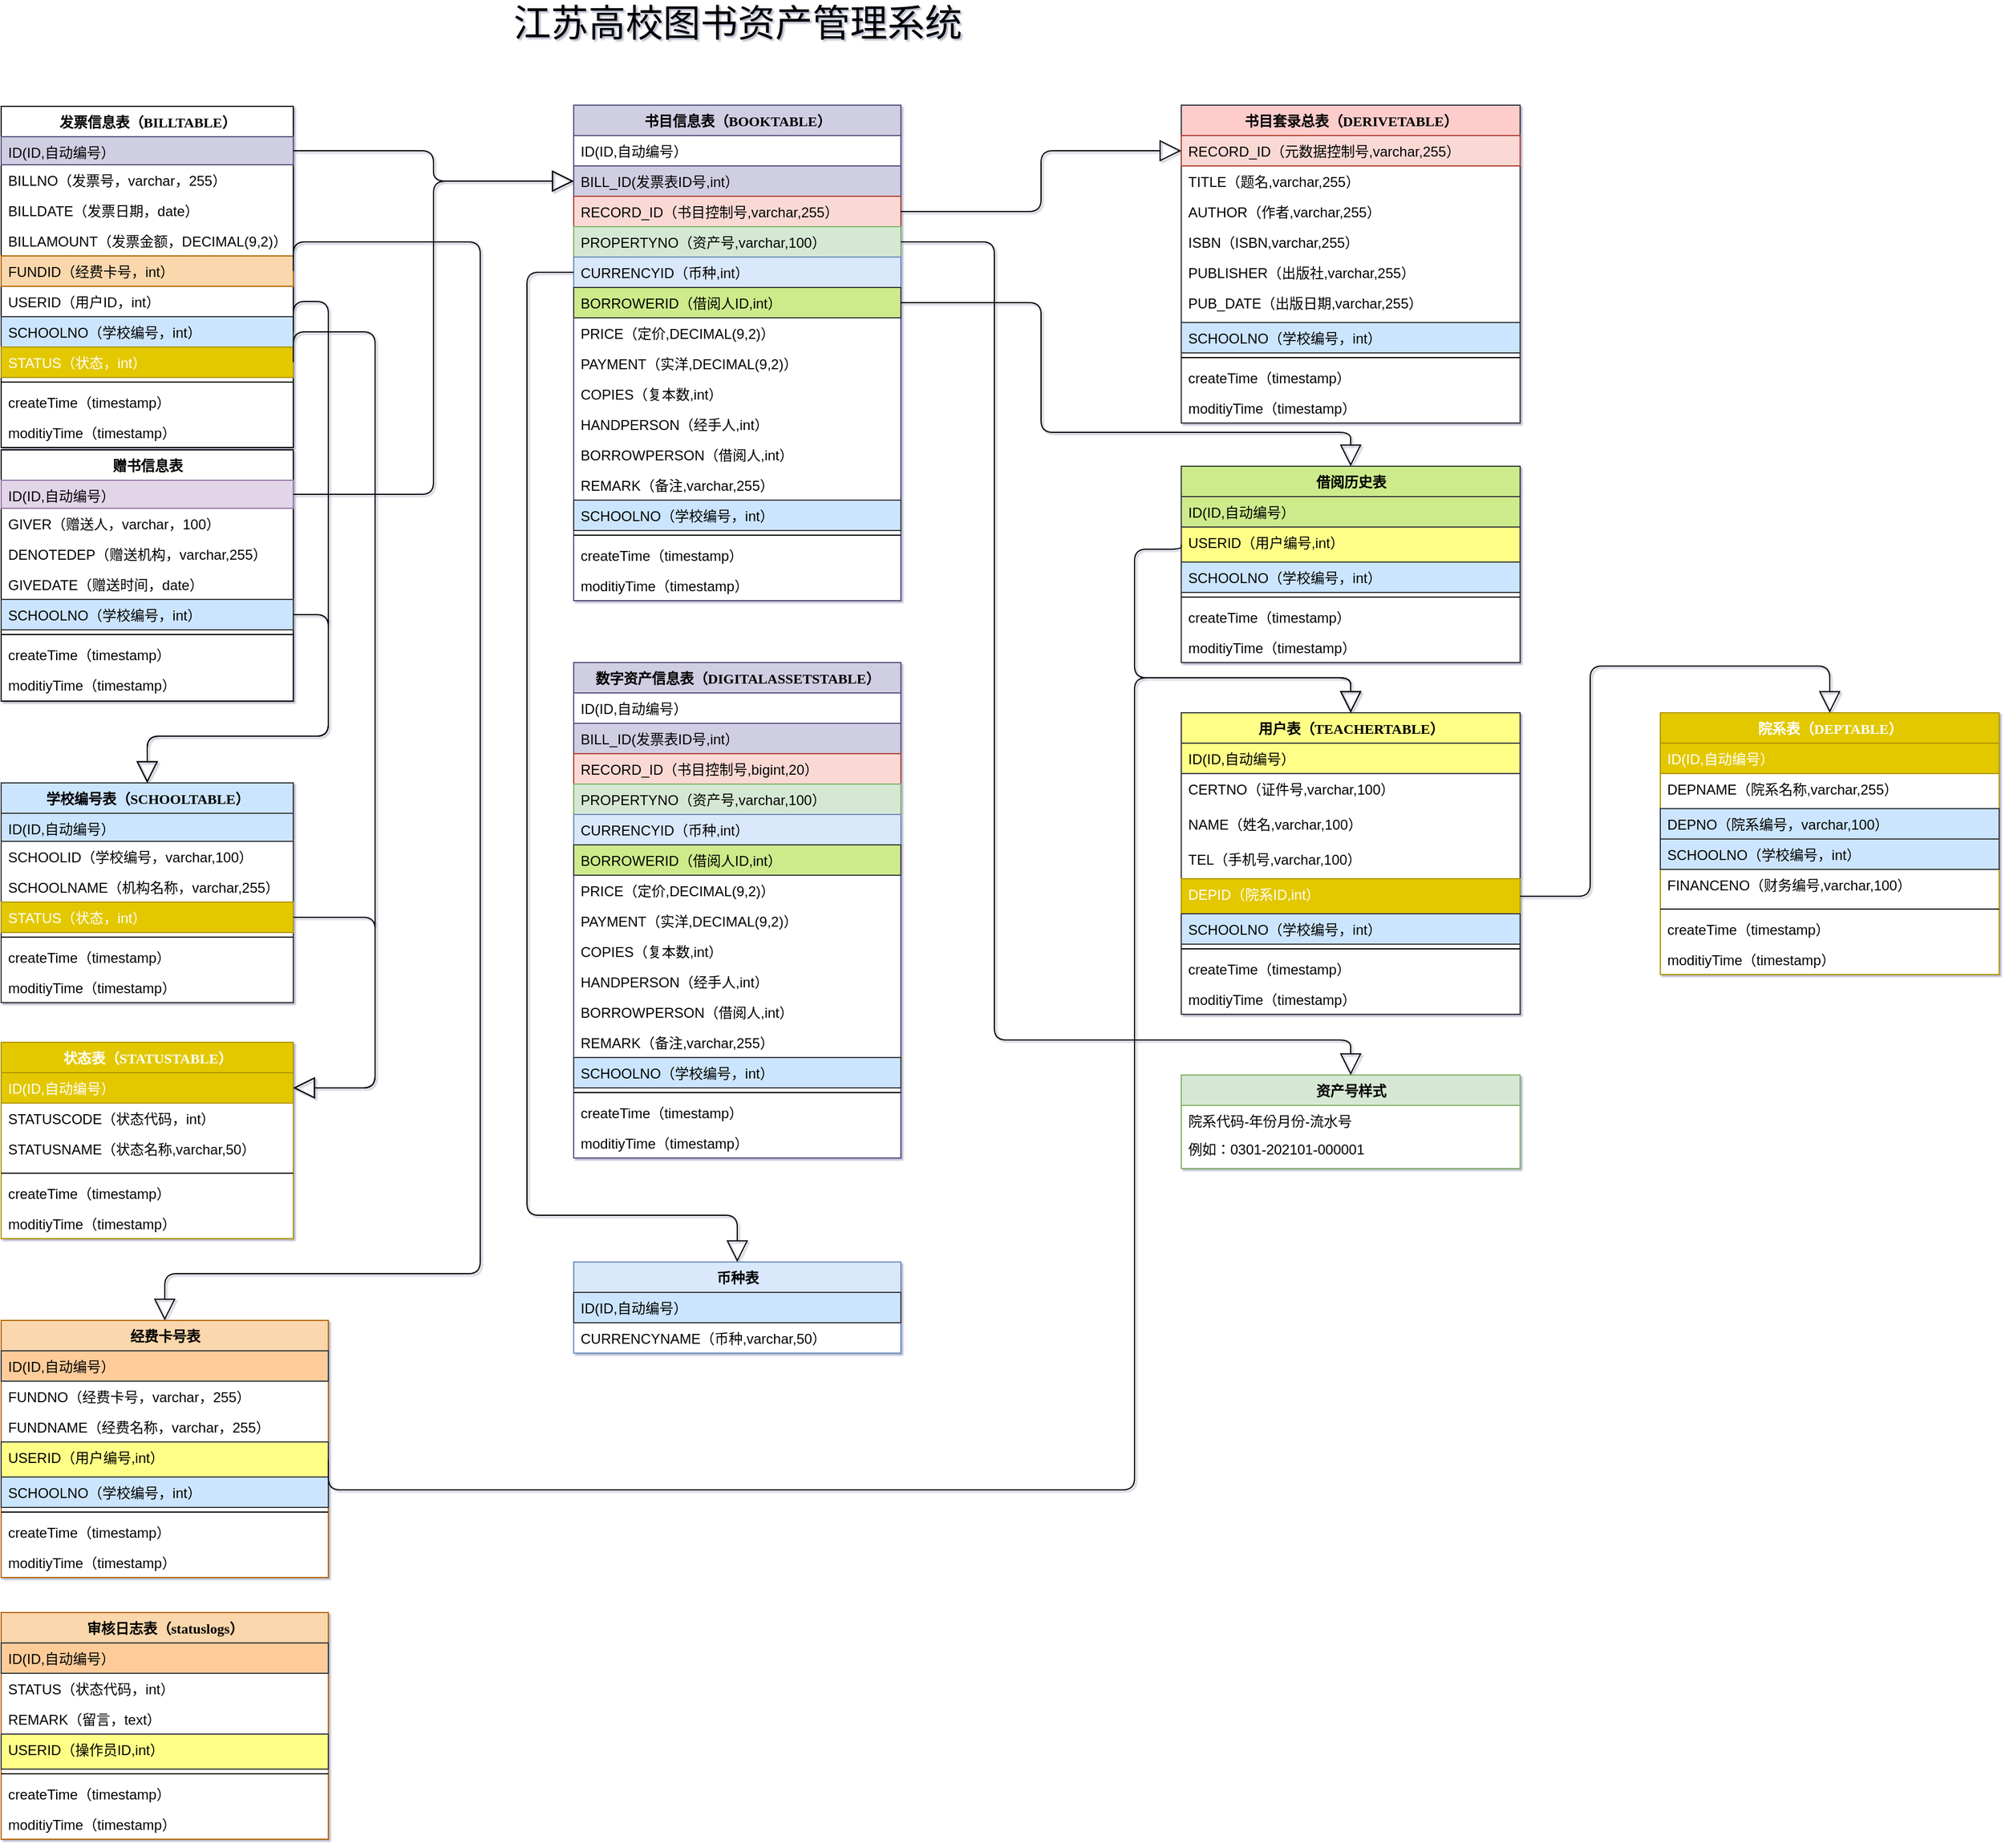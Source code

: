 <mxfile version="14.2.9" type="github">
  <diagram name="Page-1" id="9f46799a-70d6-7492-0946-bef42562c5a5">
    <mxGraphModel dx="1278" dy="579" grid="1" gridSize="10" guides="1" tooltips="1" connect="1" arrows="1" fold="1" page="1" pageScale="1" pageWidth="400" pageHeight="1100" background="#ffffff" math="0" shadow="1">
      <root>
        <mxCell id="0" />
        <mxCell id="1" parent="0" />
        <mxCell id="78961159f06e98e8-17" value="发票信息表（BILLTABLE）" style="swimlane;html=1;fontStyle=1;align=center;verticalAlign=top;childLayout=stackLayout;horizontal=1;startSize=26;horizontalStack=0;resizeParent=1;resizeLast=0;collapsible=1;marginBottom=0;swimlaneFillColor=#ffffff;shadow=0;comic=0;labelBackgroundColor=none;strokeWidth=1;fontFamily=Verdana;fontSize=12;" parent="1" vertex="1">
          <mxGeometry x="160" y="201" width="250" height="292" as="geometry" />
        </mxCell>
        <mxCell id="78961159f06e98e8-21" value="ID(ID,自动编号）" style="text;html=1;strokeColor=#56517e;fillColor=#d0cee2;align=left;verticalAlign=top;spacingLeft=4;spacingRight=4;whiteSpace=wrap;overflow=hidden;rotatable=0;points=[[0,0.5],[1,0.5]];portConstraint=eastwest;" parent="78961159f06e98e8-17" vertex="1">
          <mxGeometry y="26" width="250" height="24" as="geometry" />
        </mxCell>
        <mxCell id="78961159f06e98e8-25" value="BILLNO（发票号，varchar，255）" style="text;html=1;align=left;verticalAlign=top;spacingLeft=4;spacingRight=4;whiteSpace=wrap;overflow=hidden;rotatable=0;points=[[0,0.5],[1,0.5]];portConstraint=eastwest;" parent="78961159f06e98e8-17" vertex="1">
          <mxGeometry y="50" width="250" height="26" as="geometry" />
        </mxCell>
        <mxCell id="78961159f06e98e8-26" value="BILLDATE（发票日期，date）" style="text;html=1;strokeColor=none;fillColor=none;align=left;verticalAlign=top;spacingLeft=4;spacingRight=4;whiteSpace=wrap;overflow=hidden;rotatable=0;points=[[0,0.5],[1,0.5]];portConstraint=eastwest;" parent="78961159f06e98e8-17" vertex="1">
          <mxGeometry y="76" width="250" height="26" as="geometry" />
        </mxCell>
        <mxCell id="L_gL5fJIsvc0Z-g2lCKV-1" value="BILLAMOUNT（发票金额，DECIMAL(9,2)）" style="text;html=1;strokeColor=none;fillColor=none;align=left;verticalAlign=top;spacingLeft=4;spacingRight=4;whiteSpace=wrap;overflow=hidden;rotatable=0;points=[[0,0.5],[1,0.5]];portConstraint=eastwest;" vertex="1" parent="78961159f06e98e8-17">
          <mxGeometry y="102" width="250" height="26" as="geometry" />
        </mxCell>
        <mxCell id="78961159f06e98e8-24" value="FUNDID（经费卡号，int）" style="text;html=1;strokeColor=#b46504;fillColor=#fad7ac;align=left;verticalAlign=top;spacingLeft=4;spacingRight=4;whiteSpace=wrap;overflow=hidden;rotatable=0;points=[[0,0.5],[1,0.5]];portConstraint=eastwest;" parent="78961159f06e98e8-17" vertex="1">
          <mxGeometry y="128" width="250" height="26" as="geometry" />
        </mxCell>
        <mxCell id="ig7GmsLrZiSCmSus0x5H-8" value="USERID（用户ID，int）" style="text;html=1;strokeColor=none;fillColor=none;align=left;verticalAlign=top;spacingLeft=4;spacingRight=4;whiteSpace=wrap;overflow=hidden;rotatable=0;points=[[0,0.5],[1,0.5]];portConstraint=eastwest;" parent="78961159f06e98e8-17" vertex="1">
          <mxGeometry y="154" width="250" height="26" as="geometry" />
        </mxCell>
        <mxCell id="ig7GmsLrZiSCmSus0x5H-9" value="SCHOOLNO（学校编号，int）" style="text;html=1;strokeColor=#36393d;fillColor=#cce5ff;align=left;verticalAlign=top;spacingLeft=4;spacingRight=4;whiteSpace=wrap;overflow=hidden;rotatable=0;points=[[0,0.5],[1,0.5]];portConstraint=eastwest;" parent="78961159f06e98e8-17" vertex="1">
          <mxGeometry y="180" width="250" height="26" as="geometry" />
        </mxCell>
        <mxCell id="k7EIBzekK6eVn-YPp8g2-135" value="STATUS（状态，int）" style="text;html=1;align=left;verticalAlign=top;spacingLeft=4;spacingRight=4;whiteSpace=wrap;overflow=hidden;rotatable=0;points=[[0,0.5],[1,0.5]];portConstraint=eastwest;fillColor=#e3c800;strokeColor=#B09500;fontColor=#ffffff;" parent="78961159f06e98e8-17" vertex="1">
          <mxGeometry y="206" width="250" height="26" as="geometry" />
        </mxCell>
        <mxCell id="78961159f06e98e8-19" value="" style="line;html=1;strokeWidth=1;fillColor=none;align=left;verticalAlign=middle;spacingTop=-1;spacingLeft=3;spacingRight=3;rotatable=0;labelPosition=right;points=[];portConstraint=eastwest;" parent="78961159f06e98e8-17" vertex="1">
          <mxGeometry y="232" width="250" height="8" as="geometry" />
        </mxCell>
        <mxCell id="78961159f06e98e8-20" value="createTime（timestamp）" style="text;html=1;strokeColor=none;fillColor=none;align=left;verticalAlign=top;spacingLeft=4;spacingRight=4;whiteSpace=wrap;overflow=hidden;rotatable=0;points=[[0,0.5],[1,0.5]];portConstraint=eastwest;" parent="78961159f06e98e8-17" vertex="1">
          <mxGeometry y="240" width="250" height="26" as="geometry" />
        </mxCell>
        <mxCell id="78961159f06e98e8-27" value="moditiyTime（timestamp）" style="text;html=1;strokeColor=none;fillColor=none;align=left;verticalAlign=top;spacingLeft=4;spacingRight=4;whiteSpace=wrap;overflow=hidden;rotatable=0;points=[[0,0.5],[1,0.5]];portConstraint=eastwest;" parent="78961159f06e98e8-17" vertex="1">
          <mxGeometry y="266" width="250" height="26" as="geometry" />
        </mxCell>
        <mxCell id="78961159f06e98e8-30" value="经费卡号表" style="swimlane;html=1;fontStyle=1;align=center;verticalAlign=top;childLayout=stackLayout;horizontal=1;startSize=26;horizontalStack=0;resizeParent=1;resizeLast=0;collapsible=1;marginBottom=0;swimlaneFillColor=#ffffff;shadow=0;comic=0;labelBackgroundColor=none;strokeWidth=1;fillColor=#fad7ac;fontFamily=Verdana;fontSize=12;strokeColor=#b46504;" parent="1" vertex="1">
          <mxGeometry x="160" y="1240" width="280" height="220" as="geometry" />
        </mxCell>
        <mxCell id="78961159f06e98e8-31" value="ID(ID,自动编号）" style="text;html=1;strokeColor=#36393d;fillColor=#ffcc99;align=left;verticalAlign=top;spacingLeft=4;spacingRight=4;whiteSpace=wrap;overflow=hidden;rotatable=0;points=[[0,0.5],[1,0.5]];portConstraint=eastwest;" parent="78961159f06e98e8-30" vertex="1">
          <mxGeometry y="26" width="280" height="26" as="geometry" />
        </mxCell>
        <mxCell id="78961159f06e98e8-33" value="FUNDNO（经费卡号，varchar，255）" style="text;html=1;strokeColor=none;fillColor=none;align=left;verticalAlign=top;spacingLeft=4;spacingRight=4;whiteSpace=wrap;overflow=hidden;rotatable=0;points=[[0,0.5],[1,0.5]];portConstraint=eastwest;" parent="78961159f06e98e8-30" vertex="1">
          <mxGeometry y="52" width="280" height="26" as="geometry" />
        </mxCell>
        <mxCell id="78961159f06e98e8-34" value="FUNDNAME（经费名称，varchar，255）" style="text;html=1;strokeColor=none;fillColor=none;align=left;verticalAlign=top;spacingLeft=4;spacingRight=4;whiteSpace=wrap;overflow=hidden;rotatable=0;points=[[0,0.5],[1,0.5]];portConstraint=eastwest;" parent="78961159f06e98e8-30" vertex="1">
          <mxGeometry y="78" width="280" height="26" as="geometry" />
        </mxCell>
        <mxCell id="k7EIBzekK6eVn-YPp8g2-124" value="USERID（用户编号,int）" style="text;html=1;strokeColor=#36393d;fillColor=#ffff88;align=left;verticalAlign=top;spacingLeft=4;spacingRight=4;whiteSpace=wrap;overflow=hidden;rotatable=0;points=[[0,0.5],[1,0.5]];portConstraint=eastwest;" parent="78961159f06e98e8-30" vertex="1">
          <mxGeometry y="104" width="280" height="30" as="geometry" />
        </mxCell>
        <mxCell id="ig7GmsLrZiSCmSus0x5H-10" value="SCHOOLNO（学校编号，int）" style="text;html=1;strokeColor=#36393d;fillColor=#cce5ff;align=left;verticalAlign=top;spacingLeft=4;spacingRight=4;whiteSpace=wrap;overflow=hidden;rotatable=0;points=[[0,0.5],[1,0.5]];portConstraint=eastwest;" parent="78961159f06e98e8-30" vertex="1">
          <mxGeometry y="134" width="280" height="26" as="geometry" />
        </mxCell>
        <mxCell id="78961159f06e98e8-38" value="" style="line;html=1;strokeWidth=1;fillColor=none;align=left;verticalAlign=middle;spacingTop=-1;spacingLeft=3;spacingRight=3;rotatable=0;labelPosition=right;points=[];portConstraint=eastwest;" parent="78961159f06e98e8-30" vertex="1">
          <mxGeometry y="160" width="280" height="8" as="geometry" />
        </mxCell>
        <mxCell id="78961159f06e98e8-40" value="createTime（timestamp）" style="text;html=1;strokeColor=none;fillColor=none;align=left;verticalAlign=top;spacingLeft=4;spacingRight=4;whiteSpace=wrap;overflow=hidden;rotatable=0;points=[[0,0.5],[1,0.5]];portConstraint=eastwest;" parent="78961159f06e98e8-30" vertex="1">
          <mxGeometry y="168" width="280" height="26" as="geometry" />
        </mxCell>
        <mxCell id="78961159f06e98e8-42" value="moditiyTime（timestamp）" style="text;html=1;strokeColor=none;fillColor=none;align=left;verticalAlign=top;spacingLeft=4;spacingRight=4;whiteSpace=wrap;overflow=hidden;rotatable=0;points=[[0,0.5],[1,0.5]];portConstraint=eastwest;" parent="78961159f06e98e8-30" vertex="1">
          <mxGeometry y="194" width="280" height="26" as="geometry" />
        </mxCell>
        <mxCell id="78961159f06e98e8-43" value="书目信息表（BOOKTABLE）" style="swimlane;html=1;fontStyle=1;align=center;verticalAlign=top;childLayout=stackLayout;horizontal=1;startSize=26;horizontalStack=0;resizeParent=1;resizeLast=0;collapsible=1;marginBottom=0;swimlaneFillColor=#ffffff;shadow=0;comic=0;labelBackgroundColor=none;strokeWidth=1;fillColor=#d0cee2;fontFamily=Verdana;fontSize=12;strokeColor=#56517e;" parent="1" vertex="1">
          <mxGeometry x="650" y="200" width="280" height="424" as="geometry" />
        </mxCell>
        <mxCell id="k7EIBzekK6eVn-YPp8g2-1" value="ID(ID,自动编号）" style="text;html=1;strokeColor=none;fillColor=none;align=left;verticalAlign=top;spacingLeft=4;spacingRight=4;whiteSpace=wrap;overflow=hidden;rotatable=0;points=[[0,0.5],[1,0.5]];portConstraint=eastwest;" parent="78961159f06e98e8-43" vertex="1">
          <mxGeometry y="26" width="280" height="26" as="geometry" />
        </mxCell>
        <mxCell id="k7EIBzekK6eVn-YPp8g2-15" value="BILL_ID(发票表ID号,int）" style="text;html=1;strokeColor=#56517e;fillColor=#d0cee2;align=left;verticalAlign=top;spacingLeft=4;spacingRight=4;whiteSpace=wrap;overflow=hidden;rotatable=0;points=[[0,0.5],[1,0.5]];portConstraint=eastwest;" parent="78961159f06e98e8-43" vertex="1">
          <mxGeometry y="52" width="280" height="26" as="geometry" />
        </mxCell>
        <mxCell id="78961159f06e98e8-45" value="RECORD_ID（书目控制号,varchar,255）" style="text;html=1;strokeColor=#ae4132;fillColor=#fad9d5;align=left;verticalAlign=top;spacingLeft=4;spacingRight=4;whiteSpace=wrap;overflow=hidden;rotatable=0;points=[[0,0.5],[1,0.5]];portConstraint=eastwest;" parent="78961159f06e98e8-43" vertex="1">
          <mxGeometry y="78" width="280" height="26" as="geometry" />
        </mxCell>
        <mxCell id="78961159f06e98e8-49" value="PROPERTYNO（资产号,varchar,100）" style="text;html=1;strokeColor=#82b366;fillColor=#d5e8d4;align=left;verticalAlign=top;spacingLeft=4;spacingRight=4;whiteSpace=wrap;overflow=hidden;rotatable=0;points=[[0,0.5],[1,0.5]];portConstraint=eastwest;" parent="78961159f06e98e8-43" vertex="1">
          <mxGeometry y="104" width="280" height="26" as="geometry" />
        </mxCell>
        <mxCell id="78961159f06e98e8-50" value="CURRENCYID（币种,int）" style="text;html=1;strokeColor=#6c8ebf;fillColor=#dae8fc;align=left;verticalAlign=top;spacingLeft=4;spacingRight=4;whiteSpace=wrap;overflow=hidden;rotatable=0;points=[[0,0.5],[1,0.5]];portConstraint=eastwest;" parent="78961159f06e98e8-43" vertex="1">
          <mxGeometry y="130" width="280" height="26" as="geometry" />
        </mxCell>
        <mxCell id="k7EIBzekK6eVn-YPp8g2-63" value="BORROWERID（借阅人ID,int）" style="text;html=1;strokeColor=#36393d;fillColor=#cdeb8b;align=left;verticalAlign=top;spacingLeft=4;spacingRight=4;whiteSpace=wrap;overflow=hidden;rotatable=0;points=[[0,0.5],[1,0.5]];portConstraint=eastwest;" parent="78961159f06e98e8-43" vertex="1">
          <mxGeometry y="156" width="280" height="26" as="geometry" />
        </mxCell>
        <mxCell id="k7EIBzekK6eVn-YPp8g2-62" value="PRICE（定价,DECIMAL(9,2)）" style="text;html=1;strokeColor=none;fillColor=none;align=left;verticalAlign=top;spacingLeft=4;spacingRight=4;whiteSpace=wrap;overflow=hidden;rotatable=0;points=[[0,0.5],[1,0.5]];portConstraint=eastwest;" parent="78961159f06e98e8-43" vertex="1">
          <mxGeometry y="182" width="280" height="26" as="geometry" />
        </mxCell>
        <mxCell id="k7EIBzekK6eVn-YPp8g2-14" value="PAYMENT（实洋,DECIMAL(9,2)）" style="text;html=1;strokeColor=none;fillColor=none;align=left;verticalAlign=top;spacingLeft=4;spacingRight=4;whiteSpace=wrap;overflow=hidden;rotatable=0;points=[[0,0.5],[1,0.5]];portConstraint=eastwest;" parent="78961159f06e98e8-43" vertex="1">
          <mxGeometry y="208" width="280" height="26" as="geometry" />
        </mxCell>
        <mxCell id="k7EIBzekK6eVn-YPp8g2-33" value="COPIES（复本数,int）" style="text;html=1;strokeColor=none;fillColor=none;align=left;verticalAlign=top;spacingLeft=4;spacingRight=4;whiteSpace=wrap;overflow=hidden;rotatable=0;points=[[0,0.5],[1,0.5]];portConstraint=eastwest;" parent="78961159f06e98e8-43" vertex="1">
          <mxGeometry y="234" width="280" height="26" as="geometry" />
        </mxCell>
        <mxCell id="k7EIBzekK6eVn-YPp8g2-32" value="HANDPERSON（经手人,int）" style="text;html=1;strokeColor=none;fillColor=none;align=left;verticalAlign=top;spacingLeft=4;spacingRight=4;whiteSpace=wrap;overflow=hidden;rotatable=0;points=[[0,0.5],[1,0.5]];portConstraint=eastwest;" parent="78961159f06e98e8-43" vertex="1">
          <mxGeometry y="260" width="280" height="26" as="geometry" />
        </mxCell>
        <mxCell id="k7EIBzekK6eVn-YPp8g2-34" value="BORROWPERSON（借阅人,int）" style="text;html=1;strokeColor=none;fillColor=none;align=left;verticalAlign=top;spacingLeft=4;spacingRight=4;whiteSpace=wrap;overflow=hidden;rotatable=0;points=[[0,0.5],[1,0.5]];portConstraint=eastwest;" parent="78961159f06e98e8-43" vertex="1">
          <mxGeometry y="286" width="280" height="26" as="geometry" />
        </mxCell>
        <mxCell id="k7EIBzekK6eVn-YPp8g2-35" value="REMARK（备注,varchar,255）" style="text;html=1;strokeColor=none;fillColor=none;align=left;verticalAlign=top;spacingLeft=4;spacingRight=4;whiteSpace=wrap;overflow=hidden;rotatable=0;points=[[0,0.5],[1,0.5]];portConstraint=eastwest;" parent="78961159f06e98e8-43" vertex="1">
          <mxGeometry y="312" width="280" height="26" as="geometry" />
        </mxCell>
        <mxCell id="k7EIBzekK6eVn-YPp8g2-97" value="SCHOOLNO（学校编号，int）" style="text;html=1;strokeColor=#36393d;fillColor=#cce5ff;align=left;verticalAlign=top;spacingLeft=4;spacingRight=4;whiteSpace=wrap;overflow=hidden;rotatable=0;points=[[0,0.5],[1,0.5]];portConstraint=eastwest;" parent="78961159f06e98e8-43" vertex="1">
          <mxGeometry y="338" width="280" height="26" as="geometry" />
        </mxCell>
        <mxCell id="78961159f06e98e8-51" value="" style="line;html=1;strokeWidth=1;fillColor=none;align=left;verticalAlign=middle;spacingTop=-1;spacingLeft=3;spacingRight=3;rotatable=0;labelPosition=right;points=[];portConstraint=eastwest;" parent="78961159f06e98e8-43" vertex="1">
          <mxGeometry y="364" width="280" height="8" as="geometry" />
        </mxCell>
        <mxCell id="k7EIBzekK6eVn-YPp8g2-2" value="createTime（timestamp）" style="text;html=1;strokeColor=none;fillColor=none;align=left;verticalAlign=top;spacingLeft=4;spacingRight=4;whiteSpace=wrap;overflow=hidden;rotatable=0;points=[[0,0.5],[1,0.5]];portConstraint=eastwest;" parent="78961159f06e98e8-43" vertex="1">
          <mxGeometry y="372" width="280" height="26" as="geometry" />
        </mxCell>
        <mxCell id="k7EIBzekK6eVn-YPp8g2-3" value="moditiyTime（timestamp）" style="text;html=1;strokeColor=none;fillColor=none;align=left;verticalAlign=top;spacingLeft=4;spacingRight=4;whiteSpace=wrap;overflow=hidden;rotatable=0;points=[[0,0.5],[1,0.5]];portConstraint=eastwest;" parent="78961159f06e98e8-43" vertex="1">
          <mxGeometry y="398" width="280" height="26" as="geometry" />
        </mxCell>
        <mxCell id="78961159f06e98e8-128" style="edgeStyle=orthogonalEdgeStyle;html=1;labelBackgroundColor=none;startFill=0;startSize=8;endArrow=block;endFill=0;endSize=16;fontFamily=Verdana;fontSize=12;exitX=1;exitY=0.5;exitDx=0;exitDy=0;entryX=0;entryY=0.5;entryDx=0;entryDy=0;" parent="1" source="78961159f06e98e8-21" target="k7EIBzekK6eVn-YPp8g2-15" edge="1">
          <mxGeometry relative="1" as="geometry">
            <Array as="points">
              <mxPoint x="530" y="239" />
              <mxPoint x="530" y="265" />
            </Array>
            <mxPoint x="260" y="843" as="sourcePoint" />
            <mxPoint x="130" y="881" as="targetPoint" />
          </mxGeometry>
        </mxCell>
        <mxCell id="ig7GmsLrZiSCmSus0x5H-1" value="江苏高校图书资产管理系统" style="text;html=1;align=center;verticalAlign=middle;resizable=0;points=[];autosize=1;fontStyle=0;fontSize=32;" parent="1" vertex="1">
          <mxGeometry x="590" y="110" width="400" height="40" as="geometry" />
        </mxCell>
        <mxCell id="ig7GmsLrZiSCmSus0x5H-2" style="edgeStyle=orthogonalEdgeStyle;html=1;labelBackgroundColor=none;startFill=0;startSize=8;endArrow=block;endFill=0;endSize=16;fontFamily=Verdana;fontSize=12;entryX=0.5;entryY=0;entryDx=0;entryDy=0;exitX=1;exitY=0.5;exitDx=0;exitDy=0;" parent="1" source="78961159f06e98e8-24" target="78961159f06e98e8-30" edge="1">
          <mxGeometry relative="1" as="geometry">
            <Array as="points">
              <mxPoint x="410" y="317" />
              <mxPoint x="570" y="317" />
              <mxPoint x="570" y="1200" />
              <mxPoint x="300" y="1200" />
            </Array>
            <mxPoint x="400" y="367" as="sourcePoint" />
            <mxPoint x="850" y="407" as="targetPoint" />
          </mxGeometry>
        </mxCell>
        <mxCell id="k7EIBzekK6eVn-YPp8g2-5" value="资产号样式" style="swimlane;html=1;fontStyle=1;align=center;verticalAlign=top;childLayout=stackLayout;horizontal=1;startSize=26;horizontalStack=0;resizeParent=1;resizeLast=0;collapsible=1;marginBottom=0;swimlaneFillColor=#ffffff;shadow=0;comic=0;labelBackgroundColor=none;strokeWidth=1;fontFamily=Verdana;fontSize=12;strokeColor=#82b366;fillColor=#d5e8d4;" parent="1" vertex="1">
          <mxGeometry x="1170" y="1030" width="290" height="80" as="geometry" />
        </mxCell>
        <mxCell id="k7EIBzekK6eVn-YPp8g2-6" value="院系代码-年份月份-流水号" style="text;html=1;align=left;verticalAlign=top;spacingLeft=4;spacingRight=4;whiteSpace=wrap;overflow=hidden;rotatable=0;points=[[0,0.5],[1,0.5]];portConstraint=eastwest;" parent="k7EIBzekK6eVn-YPp8g2-5" vertex="1">
          <mxGeometry y="26" width="290" height="24" as="geometry" />
        </mxCell>
        <mxCell id="k7EIBzekK6eVn-YPp8g2-8" value="例如：0301-202101-000001" style="text;html=1;strokeColor=none;fillColor=none;align=left;verticalAlign=top;spacingLeft=4;spacingRight=4;whiteSpace=wrap;overflow=hidden;rotatable=0;points=[[0,0.5],[1,0.5]];portConstraint=eastwest;" parent="k7EIBzekK6eVn-YPp8g2-5" vertex="1">
          <mxGeometry y="50" width="290" height="26" as="geometry" />
        </mxCell>
        <mxCell id="78961159f06e98e8-126" style="edgeStyle=orthogonalEdgeStyle;html=1;labelBackgroundColor=none;startFill=0;startSize=8;endArrow=block;endFill=0;endSize=16;fontFamily=Verdana;fontSize=12;exitX=1;exitY=0.5;exitDx=0;exitDy=0;entryX=0.5;entryY=0;entryDx=0;entryDy=0;" parent="1" source="78961159f06e98e8-49" target="k7EIBzekK6eVn-YPp8g2-5" edge="1">
          <mxGeometry relative="1" as="geometry">
            <Array as="points">
              <mxPoint x="1010" y="317" />
              <mxPoint x="1010" y="1000" />
              <mxPoint x="1315" y="1000" />
            </Array>
            <mxPoint x="910" y="599.0" as="sourcePoint" />
            <mxPoint x="860" y="567" as="targetPoint" />
          </mxGeometry>
        </mxCell>
        <mxCell id="k7EIBzekK6eVn-YPp8g2-9" value="币种表" style="swimlane;html=1;fontStyle=1;align=center;verticalAlign=top;childLayout=stackLayout;horizontal=1;startSize=26;horizontalStack=0;resizeParent=1;resizeLast=0;collapsible=1;marginBottom=0;swimlaneFillColor=#ffffff;shadow=0;comic=0;labelBackgroundColor=none;strokeWidth=1;fontFamily=Verdana;fontSize=12;strokeColor=#6c8ebf;fillColor=#dae8fc;" parent="1" vertex="1">
          <mxGeometry x="650" y="1190" width="280" height="78" as="geometry" />
        </mxCell>
        <mxCell id="k7EIBzekK6eVn-YPp8g2-13" value="ID(ID,自动编号）" style="text;html=1;strokeColor=#36393d;fillColor=#cce5ff;align=left;verticalAlign=top;spacingLeft=4;spacingRight=4;whiteSpace=wrap;overflow=hidden;rotatable=0;points=[[0,0.5],[1,0.5]];portConstraint=eastwest;" parent="k7EIBzekK6eVn-YPp8g2-9" vertex="1">
          <mxGeometry y="26" width="280" height="26" as="geometry" />
        </mxCell>
        <mxCell id="k7EIBzekK6eVn-YPp8g2-12" value="CURRENCYNAME（币种,varchar,50）" style="text;html=1;align=left;verticalAlign=top;spacingLeft=4;spacingRight=4;whiteSpace=wrap;overflow=hidden;rotatable=0;points=[[0,0.5],[1,0.5]];portConstraint=eastwest;" parent="k7EIBzekK6eVn-YPp8g2-9" vertex="1">
          <mxGeometry y="52" width="280" height="26" as="geometry" />
        </mxCell>
        <mxCell id="78961159f06e98e8-127" style="edgeStyle=orthogonalEdgeStyle;html=1;labelBackgroundColor=none;startFill=0;startSize=8;endArrow=block;endFill=0;endSize=16;fontFamily=Verdana;fontSize=12;exitX=0;exitY=0.5;exitDx=0;exitDy=0;entryX=0.5;entryY=0;entryDx=0;entryDy=0;" parent="1" source="78961159f06e98e8-50" target="k7EIBzekK6eVn-YPp8g2-9" edge="1">
          <mxGeometry relative="1" as="geometry">
            <mxPoint x="730" y="599" as="sourcePoint" />
            <Array as="points">
              <mxPoint x="610" y="343" />
              <mxPoint x="610" y="1150" />
              <mxPoint x="790" y="1150" />
            </Array>
          </mxGeometry>
        </mxCell>
        <mxCell id="k7EIBzekK6eVn-YPp8g2-17" value="书目套录总表（DERIVETABLE）" style="swimlane;html=1;fontStyle=1;align=center;verticalAlign=top;childLayout=stackLayout;horizontal=1;startSize=26;horizontalStack=0;resizeParent=1;resizeLast=0;collapsible=1;marginBottom=0;swimlaneFillColor=#ffffff;shadow=0;comic=0;labelBackgroundColor=none;strokeWidth=1;fillColor=#ffcccc;fontFamily=Verdana;fontSize=12;strokeColor=#36393d;" parent="1" vertex="1">
          <mxGeometry x="1170" y="200" width="290" height="272" as="geometry" />
        </mxCell>
        <mxCell id="k7EIBzekK6eVn-YPp8g2-38" value="RECORD_ID（元数据控制号,varchar,255）" style="text;html=1;align=left;verticalAlign=top;spacingLeft=4;spacingRight=4;whiteSpace=wrap;overflow=hidden;rotatable=0;points=[[0,0.5],[1,0.5]];portConstraint=eastwest;fillColor=#fad9d5;strokeColor=#ae4132;" parent="k7EIBzekK6eVn-YPp8g2-17" vertex="1">
          <mxGeometry y="26" width="290" height="26" as="geometry" />
        </mxCell>
        <mxCell id="k7EIBzekK6eVn-YPp8g2-46" value="TITLE（题名,varchar,255）" style="text;html=1;align=left;verticalAlign=top;spacingLeft=4;spacingRight=4;whiteSpace=wrap;overflow=hidden;rotatable=0;points=[[0,0.5],[1,0.5]];portConstraint=eastwest;" parent="k7EIBzekK6eVn-YPp8g2-17" vertex="1">
          <mxGeometry y="52" width="290" height="26" as="geometry" />
        </mxCell>
        <mxCell id="k7EIBzekK6eVn-YPp8g2-39" value="AUTHOR（作者,varchar,255）" style="text;html=1;strokeColor=none;fillColor=none;align=left;verticalAlign=top;spacingLeft=4;spacingRight=4;whiteSpace=wrap;overflow=hidden;rotatable=0;points=[[0,0.5],[1,0.5]];portConstraint=eastwest;" parent="k7EIBzekK6eVn-YPp8g2-17" vertex="1">
          <mxGeometry y="78" width="290" height="26" as="geometry" />
        </mxCell>
        <mxCell id="k7EIBzekK6eVn-YPp8g2-40" value="ISBN（ISBN,varchar,255）" style="text;html=1;strokeColor=none;fillColor=none;align=left;verticalAlign=top;spacingLeft=4;spacingRight=4;whiteSpace=wrap;overflow=hidden;rotatable=0;points=[[0,0.5],[1,0.5]];portConstraint=eastwest;" parent="k7EIBzekK6eVn-YPp8g2-17" vertex="1">
          <mxGeometry y="104" width="290" height="26" as="geometry" />
        </mxCell>
        <mxCell id="k7EIBzekK6eVn-YPp8g2-41" value="PUBLISHER（出版社,varchar,255）" style="text;html=1;strokeColor=none;fillColor=none;align=left;verticalAlign=top;spacingLeft=4;spacingRight=4;whiteSpace=wrap;overflow=hidden;rotatable=0;points=[[0,0.5],[1,0.5]];portConstraint=eastwest;" parent="k7EIBzekK6eVn-YPp8g2-17" vertex="1">
          <mxGeometry y="130" width="290" height="26" as="geometry" />
        </mxCell>
        <mxCell id="k7EIBzekK6eVn-YPp8g2-42" value="PUB_DATE（出版日期,varchar,255）" style="text;html=1;strokeColor=none;fillColor=none;align=left;verticalAlign=top;spacingLeft=4;spacingRight=4;whiteSpace=wrap;overflow=hidden;rotatable=0;points=[[0,0.5],[1,0.5]];portConstraint=eastwest;" parent="k7EIBzekK6eVn-YPp8g2-17" vertex="1">
          <mxGeometry y="156" width="290" height="30" as="geometry" />
        </mxCell>
        <mxCell id="k7EIBzekK6eVn-YPp8g2-99" value="SCHOOLNO（学校编号，int）" style="text;html=1;strokeColor=#36393d;fillColor=#cce5ff;align=left;verticalAlign=top;spacingLeft=4;spacingRight=4;whiteSpace=wrap;overflow=hidden;rotatable=0;points=[[0,0.5],[1,0.5]];portConstraint=eastwest;" parent="k7EIBzekK6eVn-YPp8g2-17" vertex="1">
          <mxGeometry y="186" width="290" height="26" as="geometry" />
        </mxCell>
        <mxCell id="k7EIBzekK6eVn-YPp8g2-29" value="" style="line;html=1;strokeWidth=1;fillColor=none;align=left;verticalAlign=middle;spacingTop=-1;spacingLeft=3;spacingRight=3;rotatable=0;labelPosition=right;points=[];portConstraint=eastwest;" parent="k7EIBzekK6eVn-YPp8g2-17" vertex="1">
          <mxGeometry y="212" width="290" height="8" as="geometry" />
        </mxCell>
        <mxCell id="k7EIBzekK6eVn-YPp8g2-30" value="createTime（timestamp）" style="text;html=1;strokeColor=none;fillColor=none;align=left;verticalAlign=top;spacingLeft=4;spacingRight=4;whiteSpace=wrap;overflow=hidden;rotatable=0;points=[[0,0.5],[1,0.5]];portConstraint=eastwest;" parent="k7EIBzekK6eVn-YPp8g2-17" vertex="1">
          <mxGeometry y="220" width="290" height="26" as="geometry" />
        </mxCell>
        <mxCell id="k7EIBzekK6eVn-YPp8g2-31" value="moditiyTime（timestamp）" style="text;html=1;strokeColor=none;fillColor=none;align=left;verticalAlign=top;spacingLeft=4;spacingRight=4;whiteSpace=wrap;overflow=hidden;rotatable=0;points=[[0,0.5],[1,0.5]];portConstraint=eastwest;" parent="k7EIBzekK6eVn-YPp8g2-17" vertex="1">
          <mxGeometry y="246" width="290" height="26" as="geometry" />
        </mxCell>
        <mxCell id="k7EIBzekK6eVn-YPp8g2-47" style="edgeStyle=orthogonalEdgeStyle;html=1;labelBackgroundColor=none;startFill=0;startSize=8;endArrow=block;endFill=0;endSize=16;fontFamily=Verdana;fontSize=12;exitX=1;exitY=0.5;exitDx=0;exitDy=0;" parent="1" source="78961159f06e98e8-45" target="k7EIBzekK6eVn-YPp8g2-38" edge="1">
          <mxGeometry relative="1" as="geometry">
            <Array as="points" />
            <mxPoint x="940" y="290" as="sourcePoint" />
            <mxPoint x="1320" y="291.0" as="targetPoint" />
          </mxGeometry>
        </mxCell>
        <mxCell id="k7EIBzekK6eVn-YPp8g2-65" value="借阅历史表" style="swimlane;html=1;fontStyle=1;align=center;verticalAlign=top;childLayout=stackLayout;horizontal=1;startSize=26;horizontalStack=0;resizeParent=1;resizeLast=0;collapsible=1;marginBottom=0;swimlaneFillColor=#ffffff;shadow=0;comic=0;labelBackgroundColor=none;strokeWidth=1;fillColor=#cdeb8b;fontFamily=Verdana;fontSize=12;strokeColor=#36393d;" parent="1" vertex="1">
          <mxGeometry x="1170" y="509" width="290" height="168" as="geometry" />
        </mxCell>
        <mxCell id="k7EIBzekK6eVn-YPp8g2-75" value="ID(ID,自动编号）" style="text;html=1;strokeColor=#36393d;fillColor=#cdeb8b;align=left;verticalAlign=top;spacingLeft=4;spacingRight=4;whiteSpace=wrap;overflow=hidden;rotatable=0;points=[[0,0.5],[1,0.5]];portConstraint=eastwest;" parent="k7EIBzekK6eVn-YPp8g2-65" vertex="1">
          <mxGeometry y="26" width="290" height="26" as="geometry" />
        </mxCell>
        <mxCell id="k7EIBzekK6eVn-YPp8g2-71" value="USERID（用户编号,int）" style="text;html=1;strokeColor=#36393d;fillColor=#ffff88;align=left;verticalAlign=top;spacingLeft=4;spacingRight=4;whiteSpace=wrap;overflow=hidden;rotatable=0;points=[[0,0.5],[1,0.5]];portConstraint=eastwest;" parent="k7EIBzekK6eVn-YPp8g2-65" vertex="1">
          <mxGeometry y="52" width="290" height="30" as="geometry" />
        </mxCell>
        <mxCell id="k7EIBzekK6eVn-YPp8g2-100" value="SCHOOLNO（学校编号，int）" style="text;html=1;strokeColor=#36393d;fillColor=#cce5ff;align=left;verticalAlign=top;spacingLeft=4;spacingRight=4;whiteSpace=wrap;overflow=hidden;rotatable=0;points=[[0,0.5],[1,0.5]];portConstraint=eastwest;" parent="k7EIBzekK6eVn-YPp8g2-65" vertex="1">
          <mxGeometry y="82" width="290" height="26" as="geometry" />
        </mxCell>
        <mxCell id="k7EIBzekK6eVn-YPp8g2-72" value="" style="line;html=1;strokeWidth=1;fillColor=none;align=left;verticalAlign=middle;spacingTop=-1;spacingLeft=3;spacingRight=3;rotatable=0;labelPosition=right;points=[];portConstraint=eastwest;" parent="k7EIBzekK6eVn-YPp8g2-65" vertex="1">
          <mxGeometry y="108" width="290" height="8" as="geometry" />
        </mxCell>
        <mxCell id="k7EIBzekK6eVn-YPp8g2-73" value="createTime（timestamp）" style="text;html=1;strokeColor=none;fillColor=none;align=left;verticalAlign=top;spacingLeft=4;spacingRight=4;whiteSpace=wrap;overflow=hidden;rotatable=0;points=[[0,0.5],[1,0.5]];portConstraint=eastwest;" parent="k7EIBzekK6eVn-YPp8g2-65" vertex="1">
          <mxGeometry y="116" width="290" height="26" as="geometry" />
        </mxCell>
        <mxCell id="k7EIBzekK6eVn-YPp8g2-74" value="moditiyTime（timestamp）" style="text;html=1;strokeColor=none;fillColor=none;align=left;verticalAlign=top;spacingLeft=4;spacingRight=4;whiteSpace=wrap;overflow=hidden;rotatable=0;points=[[0,0.5],[1,0.5]];portConstraint=eastwest;" parent="k7EIBzekK6eVn-YPp8g2-65" vertex="1">
          <mxGeometry y="142" width="290" height="26" as="geometry" />
        </mxCell>
        <mxCell id="k7EIBzekK6eVn-YPp8g2-76" style="edgeStyle=orthogonalEdgeStyle;html=1;labelBackgroundColor=none;startFill=0;startSize=8;endArrow=block;endFill=0;endSize=16;fontFamily=Verdana;fontSize=12;exitX=1;exitY=0.5;exitDx=0;exitDy=0;entryX=0.5;entryY=0;entryDx=0;entryDy=0;" parent="1" source="k7EIBzekK6eVn-YPp8g2-63" target="k7EIBzekK6eVn-YPp8g2-65" edge="1">
          <mxGeometry relative="1" as="geometry">
            <Array as="points">
              <mxPoint x="1050" y="369" />
              <mxPoint x="1050" y="480" />
              <mxPoint x="1315" y="480" />
            </Array>
            <mxPoint x="940" y="301" as="sourcePoint" />
            <mxPoint x="1180" y="249.059" as="targetPoint" />
          </mxGeometry>
        </mxCell>
        <mxCell id="k7EIBzekK6eVn-YPp8g2-77" value="用户表（TEACHERTABLE）" style="swimlane;html=1;fontStyle=1;align=center;verticalAlign=top;childLayout=stackLayout;horizontal=1;startSize=26;horizontalStack=0;resizeParent=1;resizeLast=0;collapsible=1;marginBottom=0;swimlaneFillColor=#ffffff;shadow=0;comic=0;labelBackgroundColor=none;strokeWidth=1;fillColor=#ffff88;fontFamily=Verdana;fontSize=12;strokeColor=#36393d;" parent="1" vertex="1">
          <mxGeometry x="1170" y="720" width="290" height="258" as="geometry" />
        </mxCell>
        <mxCell id="k7EIBzekK6eVn-YPp8g2-78" value="ID(ID,自动编号）" style="text;html=1;strokeColor=#36393d;fillColor=#ffff88;align=left;verticalAlign=top;spacingLeft=4;spacingRight=4;whiteSpace=wrap;overflow=hidden;rotatable=0;points=[[0,0.5],[1,0.5]];portConstraint=eastwest;" parent="k7EIBzekK6eVn-YPp8g2-77" vertex="1">
          <mxGeometry y="26" width="290" height="26" as="geometry" />
        </mxCell>
        <mxCell id="k7EIBzekK6eVn-YPp8g2-79" value="CERTNO（证件号,varchar,100）" style="text;html=1;strokeColor=none;fillColor=none;align=left;verticalAlign=top;spacingLeft=4;spacingRight=4;whiteSpace=wrap;overflow=hidden;rotatable=0;points=[[0,0.5],[1,0.5]];portConstraint=eastwest;" parent="k7EIBzekK6eVn-YPp8g2-77" vertex="1">
          <mxGeometry y="52" width="290" height="30" as="geometry" />
        </mxCell>
        <mxCell id="k7EIBzekK6eVn-YPp8g2-84" value="NAME（姓名,varchar,100）" style="text;html=1;strokeColor=none;fillColor=none;align=left;verticalAlign=top;spacingLeft=4;spacingRight=4;whiteSpace=wrap;overflow=hidden;rotatable=0;points=[[0,0.5],[1,0.5]];portConstraint=eastwest;" parent="k7EIBzekK6eVn-YPp8g2-77" vertex="1">
          <mxGeometry y="82" width="290" height="30" as="geometry" />
        </mxCell>
        <mxCell id="k7EIBzekK6eVn-YPp8g2-123" value="TEL（手机号,varchar,100）" style="text;html=1;strokeColor=none;fillColor=none;align=left;verticalAlign=top;spacingLeft=4;spacingRight=4;whiteSpace=wrap;overflow=hidden;rotatable=0;points=[[0,0.5],[1,0.5]];portConstraint=eastwest;" parent="k7EIBzekK6eVn-YPp8g2-77" vertex="1">
          <mxGeometry y="112" width="290" height="30" as="geometry" />
        </mxCell>
        <mxCell id="k7EIBzekK6eVn-YPp8g2-121" value="DEPID（院系ID,int）" style="text;html=1;strokeColor=#B09500;fillColor=#e3c800;align=left;verticalAlign=top;spacingLeft=4;spacingRight=4;whiteSpace=wrap;overflow=hidden;rotatable=0;points=[[0,0.5],[1,0.5]];portConstraint=eastwest;fontColor=#ffffff;" parent="k7EIBzekK6eVn-YPp8g2-77" vertex="1">
          <mxGeometry y="142" width="290" height="30" as="geometry" />
        </mxCell>
        <mxCell id="k7EIBzekK6eVn-YPp8g2-101" value="SCHOOLNO（学校编号，int）" style="text;html=1;strokeColor=#36393d;fillColor=#cce5ff;align=left;verticalAlign=top;spacingLeft=4;spacingRight=4;whiteSpace=wrap;overflow=hidden;rotatable=0;points=[[0,0.5],[1,0.5]];portConstraint=eastwest;" parent="k7EIBzekK6eVn-YPp8g2-77" vertex="1">
          <mxGeometry y="172" width="290" height="26" as="geometry" />
        </mxCell>
        <mxCell id="k7EIBzekK6eVn-YPp8g2-80" value="" style="line;html=1;strokeWidth=1;fillColor=none;align=left;verticalAlign=middle;spacingTop=-1;spacingLeft=3;spacingRight=3;rotatable=0;labelPosition=right;points=[];portConstraint=eastwest;" parent="k7EIBzekK6eVn-YPp8g2-77" vertex="1">
          <mxGeometry y="198" width="290" height="8" as="geometry" />
        </mxCell>
        <mxCell id="k7EIBzekK6eVn-YPp8g2-81" value="createTime（timestamp）" style="text;html=1;strokeColor=none;fillColor=none;align=left;verticalAlign=top;spacingLeft=4;spacingRight=4;whiteSpace=wrap;overflow=hidden;rotatable=0;points=[[0,0.5],[1,0.5]];portConstraint=eastwest;" parent="k7EIBzekK6eVn-YPp8g2-77" vertex="1">
          <mxGeometry y="206" width="290" height="26" as="geometry" />
        </mxCell>
        <mxCell id="k7EIBzekK6eVn-YPp8g2-82" value="moditiyTime（timestamp）" style="text;html=1;strokeColor=none;fillColor=none;align=left;verticalAlign=top;spacingLeft=4;spacingRight=4;whiteSpace=wrap;overflow=hidden;rotatable=0;points=[[0,0.5],[1,0.5]];portConstraint=eastwest;" parent="k7EIBzekK6eVn-YPp8g2-77" vertex="1">
          <mxGeometry y="232" width="290" height="26" as="geometry" />
        </mxCell>
        <mxCell id="k7EIBzekK6eVn-YPp8g2-85" style="edgeStyle=orthogonalEdgeStyle;html=1;labelBackgroundColor=none;startFill=0;startSize=8;endArrow=block;endFill=0;endSize=16;fontFamily=Verdana;fontSize=12;exitX=0;exitY=0.5;exitDx=0;exitDy=0;entryX=0.5;entryY=0;entryDx=0;entryDy=0;" parent="1" source="k7EIBzekK6eVn-YPp8g2-71" target="k7EIBzekK6eVn-YPp8g2-77" edge="1">
          <mxGeometry relative="1" as="geometry">
            <mxPoint x="1170" y="580" as="sourcePoint" />
            <mxPoint x="1005" y="918" as="targetPoint" />
            <Array as="points">
              <mxPoint x="1170" y="580" />
              <mxPoint x="1130" y="580" />
              <mxPoint x="1130" y="690" />
              <mxPoint x="1315" y="690" />
            </Array>
          </mxGeometry>
        </mxCell>
        <mxCell id="k7EIBzekK6eVn-YPp8g2-86" value="赠书信息表" style="swimlane;html=1;fontStyle=1;align=center;verticalAlign=top;childLayout=stackLayout;horizontal=1;startSize=26;horizontalStack=0;resizeParent=1;resizeLast=0;collapsible=1;marginBottom=0;swimlaneFillColor=#ffffff;shadow=0;comic=0;labelBackgroundColor=none;strokeWidth=1;fontFamily=Verdana;fontSize=12;" parent="1" vertex="1">
          <mxGeometry x="160" y="495" width="250" height="215" as="geometry" />
        </mxCell>
        <mxCell id="k7EIBzekK6eVn-YPp8g2-87" value="ID(ID,自动编号）" style="text;html=1;strokeColor=#9673a6;fillColor=#e1d5e7;align=left;verticalAlign=top;spacingLeft=4;spacingRight=4;whiteSpace=wrap;overflow=hidden;rotatable=0;points=[[0,0.5],[1,0.5]];portConstraint=eastwest;" parent="k7EIBzekK6eVn-YPp8g2-86" vertex="1">
          <mxGeometry y="26" width="250" height="24" as="geometry" />
        </mxCell>
        <mxCell id="k7EIBzekK6eVn-YPp8g2-88" value="GIVER（赠送人，varchar，100）" style="text;html=1;align=left;verticalAlign=top;spacingLeft=4;spacingRight=4;whiteSpace=wrap;overflow=hidden;rotatable=0;points=[[0,0.5],[1,0.5]];portConstraint=eastwest;" parent="k7EIBzekK6eVn-YPp8g2-86" vertex="1">
          <mxGeometry y="50" width="250" height="26" as="geometry" />
        </mxCell>
        <mxCell id="k7EIBzekK6eVn-YPp8g2-89" value="DENOTEDEP（赠送机构，varchar,255）" style="text;html=1;strokeColor=none;fillColor=none;align=left;verticalAlign=top;spacingLeft=4;spacingRight=4;whiteSpace=wrap;overflow=hidden;rotatable=0;points=[[0,0.5],[1,0.5]];portConstraint=eastwest;" parent="k7EIBzekK6eVn-YPp8g2-86" vertex="1">
          <mxGeometry y="76" width="250" height="26" as="geometry" />
        </mxCell>
        <mxCell id="k7EIBzekK6eVn-YPp8g2-90" value="GIVEDATE（赠送时间，date）" style="text;html=1;align=left;verticalAlign=top;spacingLeft=4;spacingRight=4;whiteSpace=wrap;overflow=hidden;rotatable=0;points=[[0,0.5],[1,0.5]];portConstraint=eastwest;" parent="k7EIBzekK6eVn-YPp8g2-86" vertex="1">
          <mxGeometry y="102" width="250" height="26" as="geometry" />
        </mxCell>
        <mxCell id="k7EIBzekK6eVn-YPp8g2-92" value="SCHOOLNO（学校编号，int）" style="text;html=1;strokeColor=#36393d;fillColor=#cce5ff;align=left;verticalAlign=top;spacingLeft=4;spacingRight=4;whiteSpace=wrap;overflow=hidden;rotatable=0;points=[[0,0.5],[1,0.5]];portConstraint=eastwest;" parent="k7EIBzekK6eVn-YPp8g2-86" vertex="1">
          <mxGeometry y="128" width="250" height="26" as="geometry" />
        </mxCell>
        <mxCell id="k7EIBzekK6eVn-YPp8g2-93" value="" style="line;html=1;strokeWidth=1;fillColor=none;align=left;verticalAlign=middle;spacingTop=-1;spacingLeft=3;spacingRight=3;rotatable=0;labelPosition=right;points=[];portConstraint=eastwest;" parent="k7EIBzekK6eVn-YPp8g2-86" vertex="1">
          <mxGeometry y="154" width="250" height="8" as="geometry" />
        </mxCell>
        <mxCell id="k7EIBzekK6eVn-YPp8g2-94" value="createTime（timestamp）" style="text;html=1;strokeColor=none;fillColor=none;align=left;verticalAlign=top;spacingLeft=4;spacingRight=4;whiteSpace=wrap;overflow=hidden;rotatable=0;points=[[0,0.5],[1,0.5]];portConstraint=eastwest;" parent="k7EIBzekK6eVn-YPp8g2-86" vertex="1">
          <mxGeometry y="162" width="250" height="26" as="geometry" />
        </mxCell>
        <mxCell id="k7EIBzekK6eVn-YPp8g2-95" value="moditiyTime（timestamp）" style="text;html=1;strokeColor=none;fillColor=none;align=left;verticalAlign=top;spacingLeft=4;spacingRight=4;whiteSpace=wrap;overflow=hidden;rotatable=0;points=[[0,0.5],[1,0.5]];portConstraint=eastwest;" parent="k7EIBzekK6eVn-YPp8g2-86" vertex="1">
          <mxGeometry y="188" width="250" height="26" as="geometry" />
        </mxCell>
        <mxCell id="k7EIBzekK6eVn-YPp8g2-96" style="edgeStyle=orthogonalEdgeStyle;html=1;labelBackgroundColor=none;startFill=0;startSize=8;endArrow=block;endFill=0;endSize=16;fontFamily=Verdana;fontSize=12;exitX=1;exitY=0.5;exitDx=0;exitDy=0;entryX=0;entryY=0.5;entryDx=0;entryDy=0;" parent="1" source="k7EIBzekK6eVn-YPp8g2-87" target="k7EIBzekK6eVn-YPp8g2-15" edge="1">
          <mxGeometry relative="1" as="geometry">
            <Array as="points">
              <mxPoint x="530" y="533" />
              <mxPoint x="530" y="265" />
            </Array>
            <mxPoint x="420" y="249" as="sourcePoint" />
            <mxPoint x="660" y="275.0" as="targetPoint" />
          </mxGeometry>
        </mxCell>
        <mxCell id="k7EIBzekK6eVn-YPp8g2-102" value="学校编号表（SCHOOLTABLE）" style="swimlane;html=1;fontStyle=1;align=center;verticalAlign=top;childLayout=stackLayout;horizontal=1;startSize=26;horizontalStack=0;resizeParent=1;resizeLast=0;collapsible=1;marginBottom=0;swimlaneFillColor=#ffffff;shadow=0;comic=0;labelBackgroundColor=none;strokeWidth=1;fontFamily=Verdana;fontSize=12;strokeColor=#36393d;fillColor=#cce5ff;" parent="1" vertex="1">
          <mxGeometry x="160" y="780" width="250" height="188" as="geometry" />
        </mxCell>
        <mxCell id="k7EIBzekK6eVn-YPp8g2-105" value="ID(ID,自动编号）" style="text;html=1;strokeColor=#36393d;fillColor=#cce5ff;align=left;verticalAlign=top;spacingLeft=4;spacingRight=4;whiteSpace=wrap;overflow=hidden;rotatable=0;points=[[0,0.5],[1,0.5]];portConstraint=eastwest;" parent="k7EIBzekK6eVn-YPp8g2-102" vertex="1">
          <mxGeometry y="26" width="250" height="24" as="geometry" />
        </mxCell>
        <mxCell id="k7EIBzekK6eVn-YPp8g2-104" value="SCHOOLID（学校编号，varchar,100）" style="text;html=1;strokeColor=none;fillColor=none;align=left;verticalAlign=top;spacingLeft=4;spacingRight=4;whiteSpace=wrap;overflow=hidden;rotatable=0;points=[[0,0.5],[1,0.5]];portConstraint=eastwest;" parent="k7EIBzekK6eVn-YPp8g2-102" vertex="1">
          <mxGeometry y="50" width="250" height="26" as="geometry" />
        </mxCell>
        <mxCell id="k7EIBzekK6eVn-YPp8g2-106" value="SCHOOLNAME（机构名称，varchar,255）" style="text;html=1;align=left;verticalAlign=top;spacingLeft=4;spacingRight=4;whiteSpace=wrap;overflow=hidden;rotatable=0;points=[[0,0.5],[1,0.5]];portConstraint=eastwest;" parent="k7EIBzekK6eVn-YPp8g2-102" vertex="1">
          <mxGeometry y="76" width="250" height="26" as="geometry" />
        </mxCell>
        <mxCell id="k7EIBzekK6eVn-YPp8g2-126" value="STATUS（状态，int）" style="text;html=1;align=left;verticalAlign=top;spacingLeft=4;spacingRight=4;whiteSpace=wrap;overflow=hidden;rotatable=0;points=[[0,0.5],[1,0.5]];portConstraint=eastwest;fillColor=#e3c800;strokeColor=#B09500;fontColor=#ffffff;" parent="k7EIBzekK6eVn-YPp8g2-102" vertex="1">
          <mxGeometry y="102" width="250" height="26" as="geometry" />
        </mxCell>
        <mxCell id="k7EIBzekK6eVn-YPp8g2-107" value="" style="line;html=1;strokeWidth=1;fillColor=none;align=left;verticalAlign=middle;spacingTop=-1;spacingLeft=3;spacingRight=3;rotatable=0;labelPosition=right;points=[];portConstraint=eastwest;" parent="k7EIBzekK6eVn-YPp8g2-102" vertex="1">
          <mxGeometry y="128" width="250" height="8" as="geometry" />
        </mxCell>
        <mxCell id="k7EIBzekK6eVn-YPp8g2-108" value="createTime（timestamp）" style="text;html=1;strokeColor=none;fillColor=none;align=left;verticalAlign=top;spacingLeft=4;spacingRight=4;whiteSpace=wrap;overflow=hidden;rotatable=0;points=[[0,0.5],[1,0.5]];portConstraint=eastwest;" parent="k7EIBzekK6eVn-YPp8g2-102" vertex="1">
          <mxGeometry y="136" width="250" height="26" as="geometry" />
        </mxCell>
        <mxCell id="k7EIBzekK6eVn-YPp8g2-109" value="moditiyTime（timestamp）" style="text;html=1;strokeColor=none;fillColor=none;align=left;verticalAlign=top;spacingLeft=4;spacingRight=4;whiteSpace=wrap;overflow=hidden;rotatable=0;points=[[0,0.5],[1,0.5]];portConstraint=eastwest;" parent="k7EIBzekK6eVn-YPp8g2-102" vertex="1">
          <mxGeometry y="162" width="250" height="26" as="geometry" />
        </mxCell>
        <mxCell id="k7EIBzekK6eVn-YPp8g2-110" style="edgeStyle=orthogonalEdgeStyle;html=1;labelBackgroundColor=none;startFill=0;startSize=8;endArrow=block;endFill=0;endSize=16;fontFamily=Verdana;fontSize=12;entryX=0.5;entryY=0;entryDx=0;entryDy=0;exitX=1;exitY=0.5;exitDx=0;exitDy=0;" parent="1" source="ig7GmsLrZiSCmSus0x5H-9" target="k7EIBzekK6eVn-YPp8g2-102" edge="1">
          <mxGeometry relative="1" as="geometry">
            <Array as="points">
              <mxPoint x="440" y="368" />
              <mxPoint x="440" y="740" />
              <mxPoint x="285" y="740" />
            </Array>
            <mxPoint x="420" y="326" as="sourcePoint" />
            <mxPoint x="810" y="823" as="targetPoint" />
          </mxGeometry>
        </mxCell>
        <mxCell id="k7EIBzekK6eVn-YPp8g2-111" style="edgeStyle=orthogonalEdgeStyle;html=1;labelBackgroundColor=none;startFill=0;startSize=8;endArrow=block;endFill=0;endSize=16;fontFamily=Verdana;fontSize=12;entryX=0.5;entryY=0;entryDx=0;entryDy=0;exitX=1;exitY=0.5;exitDx=0;exitDy=0;" parent="1" source="k7EIBzekK6eVn-YPp8g2-92" target="k7EIBzekK6eVn-YPp8g2-102" edge="1">
          <mxGeometry relative="1" as="geometry">
            <Array as="points">
              <mxPoint x="440" y="636" />
              <mxPoint x="440" y="740" />
              <mxPoint x="285" y="740" />
            </Array>
            <mxPoint x="420" y="378" as="sourcePoint" />
            <mxPoint x="295" y="888" as="targetPoint" />
          </mxGeometry>
        </mxCell>
        <mxCell id="k7EIBzekK6eVn-YPp8g2-113" value="院系表（DEPTABLE）" style="swimlane;html=1;fontStyle=1;align=center;verticalAlign=top;childLayout=stackLayout;horizontal=1;startSize=26;horizontalStack=0;resizeParent=1;resizeLast=0;collapsible=1;marginBottom=0;swimlaneFillColor=#ffffff;shadow=0;comic=0;labelBackgroundColor=none;strokeWidth=1;fillColor=#e3c800;fontFamily=Verdana;fontSize=12;strokeColor=#B09500;fontColor=#ffffff;" parent="1" vertex="1">
          <mxGeometry x="1580" y="720" width="290" height="224" as="geometry" />
        </mxCell>
        <mxCell id="k7EIBzekK6eVn-YPp8g2-114" value="ID(ID,自动编号）" style="text;html=1;strokeColor=#B09500;fillColor=#e3c800;align=left;verticalAlign=top;spacingLeft=4;spacingRight=4;whiteSpace=wrap;overflow=hidden;rotatable=0;points=[[0,0.5],[1,0.5]];portConstraint=eastwest;fontColor=#ffffff;" parent="k7EIBzekK6eVn-YPp8g2-113" vertex="1">
          <mxGeometry y="26" width="290" height="26" as="geometry" />
        </mxCell>
        <mxCell id="k7EIBzekK6eVn-YPp8g2-115" value="DEPNAME（院系名称,varchar,255）" style="text;html=1;strokeColor=none;fillColor=none;align=left;verticalAlign=top;spacingLeft=4;spacingRight=4;whiteSpace=wrap;overflow=hidden;rotatable=0;points=[[0,0.5],[1,0.5]];portConstraint=eastwest;" parent="k7EIBzekK6eVn-YPp8g2-113" vertex="1">
          <mxGeometry y="52" width="290" height="30" as="geometry" />
        </mxCell>
        <mxCell id="FMblKMxhFUg3CD-8dmfo-2" value="DEPNO（院系编号，varchar,100）" style="text;html=1;strokeColor=#36393d;fillColor=#cce5ff;align=left;verticalAlign=top;spacingLeft=4;spacingRight=4;whiteSpace=wrap;overflow=hidden;rotatable=0;points=[[0,0.5],[1,0.5]];portConstraint=eastwest;" parent="k7EIBzekK6eVn-YPp8g2-113" vertex="1">
          <mxGeometry y="82" width="290" height="26" as="geometry" />
        </mxCell>
        <mxCell id="k7EIBzekK6eVn-YPp8g2-117" value="SCHOOLNO（学校编号，int）" style="text;html=1;strokeColor=#36393d;fillColor=#cce5ff;align=left;verticalAlign=top;spacingLeft=4;spacingRight=4;whiteSpace=wrap;overflow=hidden;rotatable=0;points=[[0,0.5],[1,0.5]];portConstraint=eastwest;" parent="k7EIBzekK6eVn-YPp8g2-113" vertex="1">
          <mxGeometry y="108" width="290" height="26" as="geometry" />
        </mxCell>
        <mxCell id="FMblKMxhFUg3CD-8dmfo-3" value="FINANCENO（财务编号,varchar,100）" style="text;html=1;strokeColor=none;fillColor=none;align=left;verticalAlign=top;spacingLeft=4;spacingRight=4;whiteSpace=wrap;overflow=hidden;rotatable=0;points=[[0,0.5],[1,0.5]];portConstraint=eastwest;" parent="k7EIBzekK6eVn-YPp8g2-113" vertex="1">
          <mxGeometry y="134" width="290" height="30" as="geometry" />
        </mxCell>
        <mxCell id="k7EIBzekK6eVn-YPp8g2-118" value="" style="line;html=1;strokeWidth=1;fillColor=none;align=left;verticalAlign=middle;spacingTop=-1;spacingLeft=3;spacingRight=3;rotatable=0;labelPosition=right;points=[];portConstraint=eastwest;" parent="k7EIBzekK6eVn-YPp8g2-113" vertex="1">
          <mxGeometry y="164" width="290" height="8" as="geometry" />
        </mxCell>
        <mxCell id="k7EIBzekK6eVn-YPp8g2-119" value="createTime（timestamp）" style="text;html=1;strokeColor=none;fillColor=none;align=left;verticalAlign=top;spacingLeft=4;spacingRight=4;whiteSpace=wrap;overflow=hidden;rotatable=0;points=[[0,0.5],[1,0.5]];portConstraint=eastwest;" parent="k7EIBzekK6eVn-YPp8g2-113" vertex="1">
          <mxGeometry y="172" width="290" height="26" as="geometry" />
        </mxCell>
        <mxCell id="k7EIBzekK6eVn-YPp8g2-120" value="moditiyTime（timestamp）" style="text;html=1;strokeColor=none;fillColor=none;align=left;verticalAlign=top;spacingLeft=4;spacingRight=4;whiteSpace=wrap;overflow=hidden;rotatable=0;points=[[0,0.5],[1,0.5]];portConstraint=eastwest;" parent="k7EIBzekK6eVn-YPp8g2-113" vertex="1">
          <mxGeometry y="198" width="290" height="26" as="geometry" />
        </mxCell>
        <mxCell id="k7EIBzekK6eVn-YPp8g2-122" style="edgeStyle=orthogonalEdgeStyle;html=1;labelBackgroundColor=none;startFill=0;startSize=8;endArrow=block;endFill=0;endSize=16;fontFamily=Verdana;fontSize=12;exitX=1;exitY=0.5;exitDx=0;exitDy=0;entryX=0.5;entryY=0;entryDx=0;entryDy=0;" parent="1" source="k7EIBzekK6eVn-YPp8g2-121" target="k7EIBzekK6eVn-YPp8g2-113" edge="1">
          <mxGeometry relative="1" as="geometry">
            <Array as="points">
              <mxPoint x="1520" y="877" />
              <mxPoint x="1520" y="680" />
              <mxPoint x="1725" y="680" />
            </Array>
            <mxPoint x="1510" y="671.94" as="sourcePoint" />
            <mxPoint x="1750" y="619.999" as="targetPoint" />
          </mxGeometry>
        </mxCell>
        <mxCell id="k7EIBzekK6eVn-YPp8g2-125" style="edgeStyle=orthogonalEdgeStyle;html=1;labelBackgroundColor=none;startFill=0;startSize=8;endArrow=block;endFill=0;endSize=16;fontFamily=Verdana;fontSize=12;exitX=1;exitY=0.5;exitDx=0;exitDy=0;entryX=0.5;entryY=0;entryDx=0;entryDy=0;" parent="1" source="k7EIBzekK6eVn-YPp8g2-124" target="k7EIBzekK6eVn-YPp8g2-77" edge="1">
          <mxGeometry relative="1" as="geometry">
            <mxPoint x="1180" y="586" as="sourcePoint" />
            <mxPoint x="1325" y="730" as="targetPoint" />
            <Array as="points">
              <mxPoint x="1130" y="1385" />
              <mxPoint x="1130" y="690" />
              <mxPoint x="1315" y="690" />
            </Array>
          </mxGeometry>
        </mxCell>
        <mxCell id="k7EIBzekK6eVn-YPp8g2-127" value="状态表（STATUSTABLE）" style="swimlane;html=1;fontStyle=1;align=center;verticalAlign=top;childLayout=stackLayout;horizontal=1;startSize=26;horizontalStack=0;resizeParent=1;resizeLast=0;collapsible=1;marginBottom=0;swimlaneFillColor=#ffffff;shadow=0;comic=0;labelBackgroundColor=none;strokeWidth=1;fillColor=#e3c800;fontFamily=Verdana;fontSize=12;strokeColor=#B09500;fontColor=#ffffff;" parent="1" vertex="1">
          <mxGeometry x="160" y="1002" width="250" height="168" as="geometry" />
        </mxCell>
        <mxCell id="k7EIBzekK6eVn-YPp8g2-128" value="ID(ID,自动编号）" style="text;html=1;strokeColor=#B09500;fillColor=#e3c800;align=left;verticalAlign=top;spacingLeft=4;spacingRight=4;whiteSpace=wrap;overflow=hidden;rotatable=0;points=[[0,0.5],[1,0.5]];portConstraint=eastwest;fontColor=#ffffff;" parent="k7EIBzekK6eVn-YPp8g2-127" vertex="1">
          <mxGeometry y="26" width="250" height="26" as="geometry" />
        </mxCell>
        <mxCell id="v7MrVJFXcfsh_IqBFdco-1" value="STATUSCODE（状态代码，int）" style="text;html=1;strokeColor=none;fillColor=none;align=left;verticalAlign=top;spacingLeft=4;spacingRight=4;whiteSpace=wrap;overflow=hidden;rotatable=0;points=[[0,0.5],[1,0.5]];portConstraint=eastwest;" parent="k7EIBzekK6eVn-YPp8g2-127" vertex="1">
          <mxGeometry y="52" width="250" height="26" as="geometry" />
        </mxCell>
        <mxCell id="k7EIBzekK6eVn-YPp8g2-129" value="STATUSNAME（状态名称,varchar,50）" style="text;html=1;strokeColor=none;fillColor=none;align=left;verticalAlign=top;spacingLeft=4;spacingRight=4;whiteSpace=wrap;overflow=hidden;rotatable=0;points=[[0,0.5],[1,0.5]];portConstraint=eastwest;" parent="k7EIBzekK6eVn-YPp8g2-127" vertex="1">
          <mxGeometry y="78" width="250" height="30" as="geometry" />
        </mxCell>
        <mxCell id="k7EIBzekK6eVn-YPp8g2-131" value="" style="line;html=1;strokeWidth=1;fillColor=none;align=left;verticalAlign=middle;spacingTop=-1;spacingLeft=3;spacingRight=3;rotatable=0;labelPosition=right;points=[];portConstraint=eastwest;" parent="k7EIBzekK6eVn-YPp8g2-127" vertex="1">
          <mxGeometry y="108" width="250" height="8" as="geometry" />
        </mxCell>
        <mxCell id="k7EIBzekK6eVn-YPp8g2-132" value="createTime（timestamp）" style="text;html=1;strokeColor=none;fillColor=none;align=left;verticalAlign=top;spacingLeft=4;spacingRight=4;whiteSpace=wrap;overflow=hidden;rotatable=0;points=[[0,0.5],[1,0.5]];portConstraint=eastwest;" parent="k7EIBzekK6eVn-YPp8g2-127" vertex="1">
          <mxGeometry y="116" width="250" height="26" as="geometry" />
        </mxCell>
        <mxCell id="k7EIBzekK6eVn-YPp8g2-133" value="moditiyTime（timestamp）" style="text;html=1;strokeColor=none;fillColor=none;align=left;verticalAlign=top;spacingLeft=4;spacingRight=4;whiteSpace=wrap;overflow=hidden;rotatable=0;points=[[0,0.5],[1,0.5]];portConstraint=eastwest;" parent="k7EIBzekK6eVn-YPp8g2-127" vertex="1">
          <mxGeometry y="142" width="250" height="26" as="geometry" />
        </mxCell>
        <mxCell id="k7EIBzekK6eVn-YPp8g2-134" style="edgeStyle=orthogonalEdgeStyle;html=1;labelBackgroundColor=none;startFill=0;startSize=8;endArrow=block;endFill=0;endSize=16;fontFamily=Verdana;fontSize=12;exitX=1;exitY=0.5;exitDx=0;exitDy=0;entryX=1;entryY=0.5;entryDx=0;entryDy=0;" parent="1" source="k7EIBzekK6eVn-YPp8g2-126" target="k7EIBzekK6eVn-YPp8g2-128" edge="1">
          <mxGeometry relative="1" as="geometry">
            <Array as="points">
              <mxPoint x="480" y="895" />
              <mxPoint x="480" y="1041" />
            </Array>
            <mxPoint x="420" y="1017" as="sourcePoint" />
            <mxPoint x="685" y="860" as="targetPoint" />
          </mxGeometry>
        </mxCell>
        <mxCell id="k7EIBzekK6eVn-YPp8g2-137" style="edgeStyle=orthogonalEdgeStyle;html=1;labelBackgroundColor=none;startFill=0;startSize=8;endArrow=block;endFill=0;endSize=16;fontFamily=Verdana;fontSize=12;exitX=1;exitY=0.5;exitDx=0;exitDy=0;entryX=1;entryY=0.5;entryDx=0;entryDy=0;" parent="1" source="k7EIBzekK6eVn-YPp8g2-135" target="k7EIBzekK6eVn-YPp8g2-128" edge="1">
          <mxGeometry relative="1" as="geometry">
            <Array as="points">
              <mxPoint x="480" y="394" />
              <mxPoint x="480" y="1041" />
            </Array>
            <mxPoint x="460" y="996.97" as="sourcePoint" />
            <mxPoint x="460" y="1142.97" as="targetPoint" />
          </mxGeometry>
        </mxCell>
        <mxCell id="k7EIBzekK6eVn-YPp8g2-138" value="数字资产信息表（DIGITALASSETSTABLE）" style="swimlane;html=1;fontStyle=1;align=center;verticalAlign=top;childLayout=stackLayout;horizontal=1;startSize=26;horizontalStack=0;resizeParent=1;resizeLast=0;collapsible=1;marginBottom=0;swimlaneFillColor=#ffffff;shadow=0;comic=0;labelBackgroundColor=none;strokeWidth=1;fillColor=#d0cee2;fontFamily=Verdana;fontSize=12;strokeColor=#56517e;" parent="1" vertex="1">
          <mxGeometry x="650" y="677" width="280" height="424" as="geometry" />
        </mxCell>
        <mxCell id="k7EIBzekK6eVn-YPp8g2-139" value="ID(ID,自动编号）" style="text;html=1;strokeColor=none;fillColor=none;align=left;verticalAlign=top;spacingLeft=4;spacingRight=4;whiteSpace=wrap;overflow=hidden;rotatable=0;points=[[0,0.5],[1,0.5]];portConstraint=eastwest;" parent="k7EIBzekK6eVn-YPp8g2-138" vertex="1">
          <mxGeometry y="26" width="280" height="26" as="geometry" />
        </mxCell>
        <mxCell id="k7EIBzekK6eVn-YPp8g2-140" value="BILL_ID(发票表ID号,int）" style="text;html=1;strokeColor=#56517e;fillColor=#d0cee2;align=left;verticalAlign=top;spacingLeft=4;spacingRight=4;whiteSpace=wrap;overflow=hidden;rotatable=0;points=[[0,0.5],[1,0.5]];portConstraint=eastwest;" parent="k7EIBzekK6eVn-YPp8g2-138" vertex="1">
          <mxGeometry y="52" width="280" height="26" as="geometry" />
        </mxCell>
        <mxCell id="k7EIBzekK6eVn-YPp8g2-141" value="RECORD_ID（书目控制号,bigint,20）" style="text;html=1;strokeColor=#ae4132;fillColor=#fad9d5;align=left;verticalAlign=top;spacingLeft=4;spacingRight=4;whiteSpace=wrap;overflow=hidden;rotatable=0;points=[[0,0.5],[1,0.5]];portConstraint=eastwest;" parent="k7EIBzekK6eVn-YPp8g2-138" vertex="1">
          <mxGeometry y="78" width="280" height="26" as="geometry" />
        </mxCell>
        <mxCell id="k7EIBzekK6eVn-YPp8g2-142" value="PROPERTYNO（资产号,varchar,100）" style="text;html=1;strokeColor=#82b366;fillColor=#d5e8d4;align=left;verticalAlign=top;spacingLeft=4;spacingRight=4;whiteSpace=wrap;overflow=hidden;rotatable=0;points=[[0,0.5],[1,0.5]];portConstraint=eastwest;" parent="k7EIBzekK6eVn-YPp8g2-138" vertex="1">
          <mxGeometry y="104" width="280" height="26" as="geometry" />
        </mxCell>
        <mxCell id="k7EIBzekK6eVn-YPp8g2-143" value="CURRENCYID（币种,int）" style="text;html=1;strokeColor=#6c8ebf;fillColor=#dae8fc;align=left;verticalAlign=top;spacingLeft=4;spacingRight=4;whiteSpace=wrap;overflow=hidden;rotatable=0;points=[[0,0.5],[1,0.5]];portConstraint=eastwest;" parent="k7EIBzekK6eVn-YPp8g2-138" vertex="1">
          <mxGeometry y="130" width="280" height="26" as="geometry" />
        </mxCell>
        <mxCell id="k7EIBzekK6eVn-YPp8g2-144" value="BORROWERID（借阅人ID,int）" style="text;html=1;strokeColor=#36393d;fillColor=#cdeb8b;align=left;verticalAlign=top;spacingLeft=4;spacingRight=4;whiteSpace=wrap;overflow=hidden;rotatable=0;points=[[0,0.5],[1,0.5]];portConstraint=eastwest;" parent="k7EIBzekK6eVn-YPp8g2-138" vertex="1">
          <mxGeometry y="156" width="280" height="26" as="geometry" />
        </mxCell>
        <mxCell id="k7EIBzekK6eVn-YPp8g2-145" value="PRICE（定价,DECIMAL(9,2)）" style="text;html=1;strokeColor=none;fillColor=none;align=left;verticalAlign=top;spacingLeft=4;spacingRight=4;whiteSpace=wrap;overflow=hidden;rotatable=0;points=[[0,0.5],[1,0.5]];portConstraint=eastwest;" parent="k7EIBzekK6eVn-YPp8g2-138" vertex="1">
          <mxGeometry y="182" width="280" height="26" as="geometry" />
        </mxCell>
        <mxCell id="k7EIBzekK6eVn-YPp8g2-146" value="PAYMENT（实洋,DECIMAL(9,2)）" style="text;html=1;strokeColor=none;fillColor=none;align=left;verticalAlign=top;spacingLeft=4;spacingRight=4;whiteSpace=wrap;overflow=hidden;rotatable=0;points=[[0,0.5],[1,0.5]];portConstraint=eastwest;" parent="k7EIBzekK6eVn-YPp8g2-138" vertex="1">
          <mxGeometry y="208" width="280" height="26" as="geometry" />
        </mxCell>
        <mxCell id="k7EIBzekK6eVn-YPp8g2-147" value="COPIES（复本数,int）" style="text;html=1;strokeColor=none;fillColor=none;align=left;verticalAlign=top;spacingLeft=4;spacingRight=4;whiteSpace=wrap;overflow=hidden;rotatable=0;points=[[0,0.5],[1,0.5]];portConstraint=eastwest;" parent="k7EIBzekK6eVn-YPp8g2-138" vertex="1">
          <mxGeometry y="234" width="280" height="26" as="geometry" />
        </mxCell>
        <mxCell id="k7EIBzekK6eVn-YPp8g2-148" value="HANDPERSON（经手人,int）" style="text;html=1;strokeColor=none;fillColor=none;align=left;verticalAlign=top;spacingLeft=4;spacingRight=4;whiteSpace=wrap;overflow=hidden;rotatable=0;points=[[0,0.5],[1,0.5]];portConstraint=eastwest;" parent="k7EIBzekK6eVn-YPp8g2-138" vertex="1">
          <mxGeometry y="260" width="280" height="26" as="geometry" />
        </mxCell>
        <mxCell id="k7EIBzekK6eVn-YPp8g2-149" value="BORROWPERSON（借阅人,int）" style="text;html=1;strokeColor=none;fillColor=none;align=left;verticalAlign=top;spacingLeft=4;spacingRight=4;whiteSpace=wrap;overflow=hidden;rotatable=0;points=[[0,0.5],[1,0.5]];portConstraint=eastwest;" parent="k7EIBzekK6eVn-YPp8g2-138" vertex="1">
          <mxGeometry y="286" width="280" height="26" as="geometry" />
        </mxCell>
        <mxCell id="k7EIBzekK6eVn-YPp8g2-150" value="REMARK（备注,varchar,255）" style="text;html=1;strokeColor=none;fillColor=none;align=left;verticalAlign=top;spacingLeft=4;spacingRight=4;whiteSpace=wrap;overflow=hidden;rotatable=0;points=[[0,0.5],[1,0.5]];portConstraint=eastwest;" parent="k7EIBzekK6eVn-YPp8g2-138" vertex="1">
          <mxGeometry y="312" width="280" height="26" as="geometry" />
        </mxCell>
        <mxCell id="k7EIBzekK6eVn-YPp8g2-151" value="SCHOOLNO（学校编号，int）" style="text;html=1;strokeColor=#36393d;fillColor=#cce5ff;align=left;verticalAlign=top;spacingLeft=4;spacingRight=4;whiteSpace=wrap;overflow=hidden;rotatable=0;points=[[0,0.5],[1,0.5]];portConstraint=eastwest;" parent="k7EIBzekK6eVn-YPp8g2-138" vertex="1">
          <mxGeometry y="338" width="280" height="26" as="geometry" />
        </mxCell>
        <mxCell id="k7EIBzekK6eVn-YPp8g2-152" value="" style="line;html=1;strokeWidth=1;fillColor=none;align=left;verticalAlign=middle;spacingTop=-1;spacingLeft=3;spacingRight=3;rotatable=0;labelPosition=right;points=[];portConstraint=eastwest;" parent="k7EIBzekK6eVn-YPp8g2-138" vertex="1">
          <mxGeometry y="364" width="280" height="8" as="geometry" />
        </mxCell>
        <mxCell id="k7EIBzekK6eVn-YPp8g2-153" value="createTime（timestamp）" style="text;html=1;strokeColor=none;fillColor=none;align=left;verticalAlign=top;spacingLeft=4;spacingRight=4;whiteSpace=wrap;overflow=hidden;rotatable=0;points=[[0,0.5],[1,0.5]];portConstraint=eastwest;" parent="k7EIBzekK6eVn-YPp8g2-138" vertex="1">
          <mxGeometry y="372" width="280" height="26" as="geometry" />
        </mxCell>
        <mxCell id="k7EIBzekK6eVn-YPp8g2-154" value="moditiyTime（timestamp）" style="text;html=1;strokeColor=none;fillColor=none;align=left;verticalAlign=top;spacingLeft=4;spacingRight=4;whiteSpace=wrap;overflow=hidden;rotatable=0;points=[[0,0.5],[1,0.5]];portConstraint=eastwest;" parent="k7EIBzekK6eVn-YPp8g2-138" vertex="1">
          <mxGeometry y="398" width="280" height="26" as="geometry" />
        </mxCell>
        <mxCell id="v7MrVJFXcfsh_IqBFdco-2" value="审核日志表（statuslogs）" style="swimlane;html=1;fontStyle=1;align=center;verticalAlign=top;childLayout=stackLayout;horizontal=1;startSize=26;horizontalStack=0;resizeParent=1;resizeLast=0;collapsible=1;marginBottom=0;swimlaneFillColor=#ffffff;shadow=0;comic=0;labelBackgroundColor=none;strokeWidth=1;fillColor=#fad7ac;fontFamily=Verdana;fontSize=12;strokeColor=#b46504;" parent="1" vertex="1">
          <mxGeometry x="160" y="1490" width="280" height="194" as="geometry" />
        </mxCell>
        <mxCell id="v7MrVJFXcfsh_IqBFdco-3" value="ID(ID,自动编号）" style="text;html=1;strokeColor=#36393d;fillColor=#ffcc99;align=left;verticalAlign=top;spacingLeft=4;spacingRight=4;whiteSpace=wrap;overflow=hidden;rotatable=0;points=[[0,0.5],[1,0.5]];portConstraint=eastwest;" parent="v7MrVJFXcfsh_IqBFdco-2" vertex="1">
          <mxGeometry y="26" width="280" height="26" as="geometry" />
        </mxCell>
        <mxCell id="v7MrVJFXcfsh_IqBFdco-4" value="STATUS（状态代码，int）" style="text;html=1;strokeColor=none;fillColor=none;align=left;verticalAlign=top;spacingLeft=4;spacingRight=4;whiteSpace=wrap;overflow=hidden;rotatable=0;points=[[0,0.5],[1,0.5]];portConstraint=eastwest;" parent="v7MrVJFXcfsh_IqBFdco-2" vertex="1">
          <mxGeometry y="52" width="280" height="26" as="geometry" />
        </mxCell>
        <mxCell id="v7MrVJFXcfsh_IqBFdco-5" value="REMARK（留言，text）" style="text;html=1;strokeColor=none;fillColor=none;align=left;verticalAlign=top;spacingLeft=4;spacingRight=4;whiteSpace=wrap;overflow=hidden;rotatable=0;points=[[0,0.5],[1,0.5]];portConstraint=eastwest;" parent="v7MrVJFXcfsh_IqBFdco-2" vertex="1">
          <mxGeometry y="78" width="280" height="26" as="geometry" />
        </mxCell>
        <mxCell id="v7MrVJFXcfsh_IqBFdco-12" value="USERID（操作员ID,int）" style="text;html=1;strokeColor=#36393d;fillColor=#ffff88;align=left;verticalAlign=top;spacingLeft=4;spacingRight=4;whiteSpace=wrap;overflow=hidden;rotatable=0;points=[[0,0.5],[1,0.5]];portConstraint=eastwest;" parent="v7MrVJFXcfsh_IqBFdco-2" vertex="1">
          <mxGeometry y="104" width="280" height="30" as="geometry" />
        </mxCell>
        <mxCell id="v7MrVJFXcfsh_IqBFdco-9" value="" style="line;html=1;strokeWidth=1;fillColor=none;align=left;verticalAlign=middle;spacingTop=-1;spacingLeft=3;spacingRight=3;rotatable=0;labelPosition=right;points=[];portConstraint=eastwest;" parent="v7MrVJFXcfsh_IqBFdco-2" vertex="1">
          <mxGeometry y="134" width="280" height="8" as="geometry" />
        </mxCell>
        <mxCell id="v7MrVJFXcfsh_IqBFdco-10" value="createTime（timestamp）" style="text;html=1;strokeColor=none;fillColor=none;align=left;verticalAlign=top;spacingLeft=4;spacingRight=4;whiteSpace=wrap;overflow=hidden;rotatable=0;points=[[0,0.5],[1,0.5]];portConstraint=eastwest;" parent="v7MrVJFXcfsh_IqBFdco-2" vertex="1">
          <mxGeometry y="142" width="280" height="26" as="geometry" />
        </mxCell>
        <mxCell id="v7MrVJFXcfsh_IqBFdco-11" value="moditiyTime（timestamp）" style="text;html=1;strokeColor=none;fillColor=none;align=left;verticalAlign=top;spacingLeft=4;spacingRight=4;whiteSpace=wrap;overflow=hidden;rotatable=0;points=[[0,0.5],[1,0.5]];portConstraint=eastwest;" parent="v7MrVJFXcfsh_IqBFdco-2" vertex="1">
          <mxGeometry y="168" width="280" height="26" as="geometry" />
        </mxCell>
      </root>
    </mxGraphModel>
  </diagram>
</mxfile>
